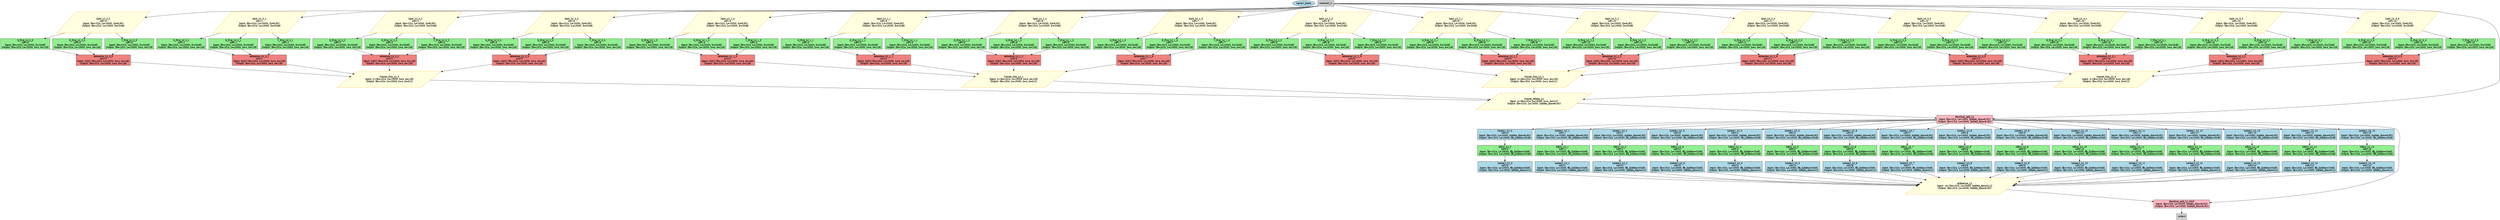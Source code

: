 digraph Helix_Layer2_DAG {
	node [shape=rectangle style=filled]
	rankdir=TB size="50,50"
	input_l2 [label=Layer2_Input fillcolor=lightblue shape=ellipse]
	split_l2_0_0 [label="Split_L2_0_0\nGPU:0\nInput: [B=1024, L=10000, D=8192]\nOutput: [B=1024, L=10000, D=2048]" color=orange fillcolor=lightyellow shape=parallelogram]
	q_proj_l2_0_0 [label="Q_Proj_L2_0_0\nGPU:0\nInput: [B=1024, L=10000, D=2048]\nOutput: [B=1024, L=10000, h=4, d=128]" fillcolor=lightgreen]
	k_proj_l2_0_0 [label="K_Proj_L2_0_0\nGPU:0\nInput: [B=1024, L=10000, D=2048]\nOutput: [B=1024, L=10000, h=4, d=128]" fillcolor=lightgreen]
	v_proj_l2_0_0 [label="V_Proj_L2_0_0\nGPU:0\nInput: [B=1024, L=10000, D=2048]\nOutput: [B=1024, L=10000, h=4, d=128]" fillcolor=lightgreen]
	attn_l2_0_0 [label="Attention_L2_0_0\nGPU:0\nInput: Q/K/V [B=1024, L=10000, h=4, d=128]\nOutput: [B=1024, L=10000, h=4, d=128]" fillcolor=lightcoral]
	split_l2_0_1 [label="Split_L2_0_1\nGPU:1\nInput: [B=1024, L=10000, D=8192]\nOutput: [B=1024, L=10000, D=2048]" color=orange fillcolor=lightyellow shape=parallelogram]
	q_proj_l2_0_1 [label="Q_Proj_L2_0_1\nGPU:1\nInput: [B=1024, L=10000, D=2048]\nOutput: [B=1024, L=10000, h=4, d=128]" fillcolor=lightgreen]
	k_proj_l2_0_1 [label="K_Proj_L2_0_1\nGPU:1\nInput: [B=1024, L=10000, D=2048]\nOutput: [B=1024, L=10000, h=4, d=128]" fillcolor=lightgreen]
	v_proj_l2_0_1 [label="V_Proj_L2_0_1\nGPU:1\nInput: [B=1024, L=10000, D=2048]\nOutput: [B=1024, L=10000, h=4, d=128]" fillcolor=lightgreen]
	attn_l2_0_1 [label="Attention_L2_0_1\nGPU:1\nInput: Q/K/V [B=1024, L=10000, h=4, d=128]\nOutput: [B=1024, L=10000, h=4, d=128]" fillcolor=lightcoral]
	split_l2_0_2 [label="Split_L2_0_2\nGPU:2\nInput: [B=1024, L=10000, D=8192]\nOutput: [B=1024, L=10000, D=2048]" color=orange fillcolor=lightyellow shape=parallelogram]
	q_proj_l2_0_2 [label="Q_Proj_L2_0_2\nGPU:2\nInput: [B=1024, L=10000, D=2048]\nOutput: [B=1024, L=10000, h=4, d=128]" fillcolor=lightgreen]
	k_proj_l2_0_2 [label="K_Proj_L2_0_2\nGPU:2\nInput: [B=1024, L=10000, D=2048]\nOutput: [B=1024, L=10000, h=4, d=128]" fillcolor=lightgreen]
	v_proj_l2_0_2 [label="V_Proj_L2_0_2\nGPU:2\nInput: [B=1024, L=10000, D=2048]\nOutput: [B=1024, L=10000, h=4, d=128]" fillcolor=lightgreen]
	attn_l2_0_2 [label="Attention_L2_0_2\nGPU:2\nInput: Q/K/V [B=1024, L=10000, h=4, d=128]\nOutput: [B=1024, L=10000, h=4, d=128]" fillcolor=lightcoral]
	split_l2_0_3 [label="Split_L2_0_3\nGPU:3\nInput: [B=1024, L=10000, D=8192]\nOutput: [B=1024, L=10000, D=2048]" color=orange fillcolor=lightyellow shape=parallelogram]
	q_proj_l2_0_3 [label="Q_Proj_L2_0_3\nGPU:3\nInput: [B=1024, L=10000, D=2048]\nOutput: [B=1024, L=10000, h=4, d=128]" fillcolor=lightgreen]
	k_proj_l2_0_3 [label="K_Proj_L2_0_3\nGPU:3\nInput: [B=1024, L=10000, D=2048]\nOutput: [B=1024, L=10000, h=4, d=128]" fillcolor=lightgreen]
	v_proj_l2_0_3 [label="V_Proj_L2_0_3\nGPU:3\nInput: [B=1024, L=10000, D=2048]\nOutput: [B=1024, L=10000, h=4, d=128]" fillcolor=lightgreen]
	attn_l2_0_3 [label="Attention_L2_0_3\nGPU:3\nInput: Q/K/V [B=1024, L=10000, h=4, d=128]\nOutput: [B=1024, L=10000, h=4, d=128]" fillcolor=lightcoral]
	split_l2_1_0 [label="Split_L2_1_0\nGPU:4\nInput: [B=1024, L=10000, D=8192]\nOutput: [B=1024, L=10000, D=2048]" color=orange fillcolor=lightyellow shape=parallelogram]
	q_proj_l2_1_0 [label="Q_Proj_L2_1_0\nGPU:4\nInput: [B=1024, L=10000, D=2048]\nOutput: [B=1024, L=10000, h=4, d=128]" fillcolor=lightgreen]
	k_proj_l2_1_0 [label="K_Proj_L2_1_0\nGPU:4\nInput: [B=1024, L=10000, D=2048]\nOutput: [B=1024, L=10000, h=4, d=128]" fillcolor=lightgreen]
	v_proj_l2_1_0 [label="V_Proj_L2_1_0\nGPU:4\nInput: [B=1024, L=10000, D=2048]\nOutput: [B=1024, L=10000, h=4, d=128]" fillcolor=lightgreen]
	attn_l2_1_0 [label="Attention_L2_1_0\nGPU:4\nInput: Q/K/V [B=1024, L=10000, h=4, d=128]\nOutput: [B=1024, L=10000, h=4, d=128]" fillcolor=lightcoral]
	split_l2_1_1 [label="Split_L2_1_1\nGPU:5\nInput: [B=1024, L=10000, D=8192]\nOutput: [B=1024, L=10000, D=2048]" color=orange fillcolor=lightyellow shape=parallelogram]
	q_proj_l2_1_1 [label="Q_Proj_L2_1_1\nGPU:5\nInput: [B=1024, L=10000, D=2048]\nOutput: [B=1024, L=10000, h=4, d=128]" fillcolor=lightgreen]
	k_proj_l2_1_1 [label="K_Proj_L2_1_1\nGPU:5\nInput: [B=1024, L=10000, D=2048]\nOutput: [B=1024, L=10000, h=4, d=128]" fillcolor=lightgreen]
	v_proj_l2_1_1 [label="V_Proj_L2_1_1\nGPU:5\nInput: [B=1024, L=10000, D=2048]\nOutput: [B=1024, L=10000, h=4, d=128]" fillcolor=lightgreen]
	attn_l2_1_1 [label="Attention_L2_1_1\nGPU:5\nInput: Q/K/V [B=1024, L=10000, h=4, d=128]\nOutput: [B=1024, L=10000, h=4, d=128]" fillcolor=lightcoral]
	split_l2_1_2 [label="Split_L2_1_2\nGPU:6\nInput: [B=1024, L=10000, D=8192]\nOutput: [B=1024, L=10000, D=2048]" color=orange fillcolor=lightyellow shape=parallelogram]
	q_proj_l2_1_2 [label="Q_Proj_L2_1_2\nGPU:6\nInput: [B=1024, L=10000, D=2048]\nOutput: [B=1024, L=10000, h=4, d=128]" fillcolor=lightgreen]
	k_proj_l2_1_2 [label="K_Proj_L2_1_2\nGPU:6\nInput: [B=1024, L=10000, D=2048]\nOutput: [B=1024, L=10000, h=4, d=128]" fillcolor=lightgreen]
	v_proj_l2_1_2 [label="V_Proj_L2_1_2\nGPU:6\nInput: [B=1024, L=10000, D=2048]\nOutput: [B=1024, L=10000, h=4, d=128]" fillcolor=lightgreen]
	attn_l2_1_2 [label="Attention_L2_1_2\nGPU:6\nInput: Q/K/V [B=1024, L=10000, h=4, d=128]\nOutput: [B=1024, L=10000, h=4, d=128]" fillcolor=lightcoral]
	split_l2_1_3 [label="Split_L2_1_3\nGPU:7\nInput: [B=1024, L=10000, D=8192]\nOutput: [B=1024, L=10000, D=2048]" color=orange fillcolor=lightyellow shape=parallelogram]
	q_proj_l2_1_3 [label="Q_Proj_L2_1_3\nGPU:7\nInput: [B=1024, L=10000, D=2048]\nOutput: [B=1024, L=10000, h=4, d=128]" fillcolor=lightgreen]
	k_proj_l2_1_3 [label="K_Proj_L2_1_3\nGPU:7\nInput: [B=1024, L=10000, D=2048]\nOutput: [B=1024, L=10000, h=4, d=128]" fillcolor=lightgreen]
	v_proj_l2_1_3 [label="V_Proj_L2_1_3\nGPU:7\nInput: [B=1024, L=10000, D=2048]\nOutput: [B=1024, L=10000, h=4, d=128]" fillcolor=lightgreen]
	attn_l2_1_3 [label="Attention_L2_1_3\nGPU:7\nInput: Q/K/V [B=1024, L=10000, h=4, d=128]\nOutput: [B=1024, L=10000, h=4, d=128]" fillcolor=lightcoral]
	split_l2_2_0 [label="Split_L2_2_0\nGPU:8\nInput: [B=1024, L=10000, D=8192]\nOutput: [B=1024, L=10000, D=2048]" color=orange fillcolor=lightyellow shape=parallelogram]
	q_proj_l2_2_0 [label="Q_Proj_L2_2_0\nGPU:8\nInput: [B=1024, L=10000, D=2048]\nOutput: [B=1024, L=10000, h=4, d=128]" fillcolor=lightgreen]
	k_proj_l2_2_0 [label="K_Proj_L2_2_0\nGPU:8\nInput: [B=1024, L=10000, D=2048]\nOutput: [B=1024, L=10000, h=4, d=128]" fillcolor=lightgreen]
	v_proj_l2_2_0 [label="V_Proj_L2_2_0\nGPU:8\nInput: [B=1024, L=10000, D=2048]\nOutput: [B=1024, L=10000, h=4, d=128]" fillcolor=lightgreen]
	attn_l2_2_0 [label="Attention_L2_2_0\nGPU:8\nInput: Q/K/V [B=1024, L=10000, h=4, d=128]\nOutput: [B=1024, L=10000, h=4, d=128]" fillcolor=lightcoral]
	split_l2_2_1 [label="Split_L2_2_1\nGPU:9\nInput: [B=1024, L=10000, D=8192]\nOutput: [B=1024, L=10000, D=2048]" color=orange fillcolor=lightyellow shape=parallelogram]
	q_proj_l2_2_1 [label="Q_Proj_L2_2_1\nGPU:9\nInput: [B=1024, L=10000, D=2048]\nOutput: [B=1024, L=10000, h=4, d=128]" fillcolor=lightgreen]
	k_proj_l2_2_1 [label="K_Proj_L2_2_1\nGPU:9\nInput: [B=1024, L=10000, D=2048]\nOutput: [B=1024, L=10000, h=4, d=128]" fillcolor=lightgreen]
	v_proj_l2_2_1 [label="V_Proj_L2_2_1\nGPU:9\nInput: [B=1024, L=10000, D=2048]\nOutput: [B=1024, L=10000, h=4, d=128]" fillcolor=lightgreen]
	attn_l2_2_1 [label="Attention_L2_2_1\nGPU:9\nInput: Q/K/V [B=1024, L=10000, h=4, d=128]\nOutput: [B=1024, L=10000, h=4, d=128]" fillcolor=lightcoral]
	split_l2_2_2 [label="Split_L2_2_2\nGPU:10\nInput: [B=1024, L=10000, D=8192]\nOutput: [B=1024, L=10000, D=2048]" color=orange fillcolor=lightyellow shape=parallelogram]
	q_proj_l2_2_2 [label="Q_Proj_L2_2_2\nGPU:10\nInput: [B=1024, L=10000, D=2048]\nOutput: [B=1024, L=10000, h=4, d=128]" fillcolor=lightgreen]
	k_proj_l2_2_2 [label="K_Proj_L2_2_2\nGPU:10\nInput: [B=1024, L=10000, D=2048]\nOutput: [B=1024, L=10000, h=4, d=128]" fillcolor=lightgreen]
	v_proj_l2_2_2 [label="V_Proj_L2_2_2\nGPU:10\nInput: [B=1024, L=10000, D=2048]\nOutput: [B=1024, L=10000, h=4, d=128]" fillcolor=lightgreen]
	attn_l2_2_2 [label="Attention_L2_2_2\nGPU:10\nInput: Q/K/V [B=1024, L=10000, h=4, d=128]\nOutput: [B=1024, L=10000, h=4, d=128]" fillcolor=lightcoral]
	split_l2_2_3 [label="Split_L2_2_3\nGPU:11\nInput: [B=1024, L=10000, D=8192]\nOutput: [B=1024, L=10000, D=2048]" color=orange fillcolor=lightyellow shape=parallelogram]
	q_proj_l2_2_3 [label="Q_Proj_L2_2_3\nGPU:11\nInput: [B=1024, L=10000, D=2048]\nOutput: [B=1024, L=10000, h=4, d=128]" fillcolor=lightgreen]
	k_proj_l2_2_3 [label="K_Proj_L2_2_3\nGPU:11\nInput: [B=1024, L=10000, D=2048]\nOutput: [B=1024, L=10000, h=4, d=128]" fillcolor=lightgreen]
	v_proj_l2_2_3 [label="V_Proj_L2_2_3\nGPU:11\nInput: [B=1024, L=10000, D=2048]\nOutput: [B=1024, L=10000, h=4, d=128]" fillcolor=lightgreen]
	attn_l2_2_3 [label="Attention_L2_2_3\nGPU:11\nInput: Q/K/V [B=1024, L=10000, h=4, d=128]\nOutput: [B=1024, L=10000, h=4, d=128]" fillcolor=lightcoral]
	split_l2_3_0 [label="Split_L2_3_0\nGPU:12\nInput: [B=1024, L=10000, D=8192]\nOutput: [B=1024, L=10000, D=2048]" color=orange fillcolor=lightyellow shape=parallelogram]
	q_proj_l2_3_0 [label="Q_Proj_L2_3_0\nGPU:12\nInput: [B=1024, L=10000, D=2048]\nOutput: [B=1024, L=10000, h=4, d=128]" fillcolor=lightgreen]
	k_proj_l2_3_0 [label="K_Proj_L2_3_0\nGPU:12\nInput: [B=1024, L=10000, D=2048]\nOutput: [B=1024, L=10000, h=4, d=128]" fillcolor=lightgreen]
	v_proj_l2_3_0 [label="V_Proj_L2_3_0\nGPU:12\nInput: [B=1024, L=10000, D=2048]\nOutput: [B=1024, L=10000, h=4, d=128]" fillcolor=lightgreen]
	attn_l2_3_0 [label="Attention_L2_3_0\nGPU:12\nInput: Q/K/V [B=1024, L=10000, h=4, d=128]\nOutput: [B=1024, L=10000, h=4, d=128]" fillcolor=lightcoral]
	split_l2_3_1 [label="Split_L2_3_1\nGPU:13\nInput: [B=1024, L=10000, D=8192]\nOutput: [B=1024, L=10000, D=2048]" color=orange fillcolor=lightyellow shape=parallelogram]
	q_proj_l2_3_1 [label="Q_Proj_L2_3_1\nGPU:13\nInput: [B=1024, L=10000, D=2048]\nOutput: [B=1024, L=10000, h=4, d=128]" fillcolor=lightgreen]
	k_proj_l2_3_1 [label="K_Proj_L2_3_1\nGPU:13\nInput: [B=1024, L=10000, D=2048]\nOutput: [B=1024, L=10000, h=4, d=128]" fillcolor=lightgreen]
	v_proj_l2_3_1 [label="V_Proj_L2_3_1\nGPU:13\nInput: [B=1024, L=10000, D=2048]\nOutput: [B=1024, L=10000, h=4, d=128]" fillcolor=lightgreen]
	attn_l2_3_1 [label="Attention_L2_3_1\nGPU:13\nInput: Q/K/V [B=1024, L=10000, h=4, d=128]\nOutput: [B=1024, L=10000, h=4, d=128]" fillcolor=lightcoral]
	split_l2_3_2 [label="Split_L2_3_2\nGPU:14\nInput: [B=1024, L=10000, D=8192]\nOutput: [B=1024, L=10000, D=2048]" color=orange fillcolor=lightyellow shape=parallelogram]
	q_proj_l2_3_2 [label="Q_Proj_L2_3_2\nGPU:14\nInput: [B=1024, L=10000, D=2048]\nOutput: [B=1024, L=10000, h=4, d=128]" fillcolor=lightgreen]
	k_proj_l2_3_2 [label="K_Proj_L2_3_2\nGPU:14\nInput: [B=1024, L=10000, D=2048]\nOutput: [B=1024, L=10000, h=4, d=128]" fillcolor=lightgreen]
	v_proj_l2_3_2 [label="V_Proj_L2_3_2\nGPU:14\nInput: [B=1024, L=10000, D=2048]\nOutput: [B=1024, L=10000, h=4, d=128]" fillcolor=lightgreen]
	attn_l2_3_2 [label="Attention_L2_3_2\nGPU:14\nInput: Q/K/V [B=1024, L=10000, h=4, d=128]\nOutput: [B=1024, L=10000, h=4, d=128]" fillcolor=lightcoral]
	split_l2_3_3 [label="Split_L2_3_3\nGPU:15\nInput: [B=1024, L=10000, D=8192]\nOutput: [B=1024, L=10000, D=2048]" color=orange fillcolor=lightyellow shape=parallelogram]
	q_proj_l2_3_3 [label="Q_Proj_L2_3_3\nGPU:15\nInput: [B=1024, L=10000, D=2048]\nOutput: [B=1024, L=10000, h=4, d=128]" fillcolor=lightgreen]
	k_proj_l2_3_3 [label="K_Proj_L2_3_3\nGPU:15\nInput: [B=1024, L=10000, D=2048]\nOutput: [B=1024, L=10000, h=4, d=128]" fillcolor=lightgreen]
	v_proj_l2_3_3 [label="V_Proj_L2_3_3\nGPU:15\nInput: [B=1024, L=10000, D=2048]\nOutput: [B=1024, L=10000, h=4, d=128]" fillcolor=lightgreen]
	attn_l2_3_3 [label="Attention_L2_3_3\nGPU:15\nInput: Q/K/V [B=1024, L=10000, h=4, d=128]\nOutput: [B=1024, L=10000, h=4, d=128]" fillcolor=lightcoral]
	concat_dim_l2_0 [label="Concat_Dim_L2_0\nInput: 4×[B=1024, L=10000, h=4, d=128]\nOutput: [B=1024, L=10000, h=4, d=512]" color=orange fillcolor=lightyellow shape=parallelogram]
	concat_dim_l2_1 [label="Concat_Dim_L2_1\nInput: 4×[B=1024, L=10000, h=4, d=128]\nOutput: [B=1024, L=10000, h=4, d=512]" color=orange fillcolor=lightyellow shape=parallelogram]
	concat_dim_l2_2 [label="Concat_Dim_L2_2\nInput: 4×[B=1024, L=10000, h=4, d=128]\nOutput: [B=1024, L=10000, h=4, d=512]" color=orange fillcolor=lightyellow shape=parallelogram]
	concat_dim_l2_3 [label="Concat_Dim_L2_3\nInput: 4×[B=1024, L=10000, h=4, d=128]\nOutput: [B=1024, L=10000, h=4, d=512]" color=orange fillcolor=lightyellow shape=parallelogram]
	concat_heads_l2 [label="Concat_Heads_L2\nInput: 4×[B=1024, L=10000, h=4, d=512]\nOutput: [B=1024, L=10000, hidden_dim=8192]" color=orange fillcolor=lightyellow shape=parallelogram]
	residual_l2 [label="Residual_Add_L2\nInput: [B=1024, L=10000, hidden_dim=8192]\nOutput: [B=1024, L=10000, hidden_dim=8192]" fillcolor=lightpink]
	linear1_l2_0 [label="Linear1_L2_0\nGPU:0\nInput: [B=1024, L=10000, hidden_dim=8192]\nOutput: [B=1024, L=10000, ffn_hidden=2048]" fillcolor=lightblue]
	gelu_l2_0 [label="GELU_L2_0\nGPU:0\nInput: [B=1024, L=10000, ffn_hidden=2048]\nOutput: [B=1024, L=10000, ffn_hidden=2048]" fillcolor=lightgreen]
	linear2_l2_0 [label="Linear2_L2_0\nGPU:0\nInput: [B=1024, L=10000, ffn_hidden=2048]\nOutput: [B=1024, L=10000, hidden_dim=512]" fillcolor=lightblue]
	linear1_l2_1 [label="Linear1_L2_1\nGPU:1\nInput: [B=1024, L=10000, hidden_dim=8192]\nOutput: [B=1024, L=10000, ffn_hidden=2048]" fillcolor=lightblue]
	gelu_l2_1 [label="GELU_L2_1\nGPU:1\nInput: [B=1024, L=10000, ffn_hidden=2048]\nOutput: [B=1024, L=10000, ffn_hidden=2048]" fillcolor=lightgreen]
	linear2_l2_1 [label="Linear2_L2_1\nGPU:1\nInput: [B=1024, L=10000, ffn_hidden=2048]\nOutput: [B=1024, L=10000, hidden_dim=512]" fillcolor=lightblue]
	linear1_l2_2 [label="Linear1_L2_2\nGPU:2\nInput: [B=1024, L=10000, hidden_dim=8192]\nOutput: [B=1024, L=10000, ffn_hidden=2048]" fillcolor=lightblue]
	gelu_l2_2 [label="GELU_L2_2\nGPU:2\nInput: [B=1024, L=10000, ffn_hidden=2048]\nOutput: [B=1024, L=10000, ffn_hidden=2048]" fillcolor=lightgreen]
	linear2_l2_2 [label="Linear2_L2_2\nGPU:2\nInput: [B=1024, L=10000, ffn_hidden=2048]\nOutput: [B=1024, L=10000, hidden_dim=512]" fillcolor=lightblue]
	linear1_l2_3 [label="Linear1_L2_3\nGPU:3\nInput: [B=1024, L=10000, hidden_dim=8192]\nOutput: [B=1024, L=10000, ffn_hidden=2048]" fillcolor=lightblue]
	gelu_l2_3 [label="GELU_L2_3\nGPU:3\nInput: [B=1024, L=10000, ffn_hidden=2048]\nOutput: [B=1024, L=10000, ffn_hidden=2048]" fillcolor=lightgreen]
	linear2_l2_3 [label="Linear2_L2_3\nGPU:3\nInput: [B=1024, L=10000, ffn_hidden=2048]\nOutput: [B=1024, L=10000, hidden_dim=512]" fillcolor=lightblue]
	linear1_l2_4 [label="Linear1_L2_4\nGPU:4\nInput: [B=1024, L=10000, hidden_dim=8192]\nOutput: [B=1024, L=10000, ffn_hidden=2048]" fillcolor=lightblue]
	gelu_l2_4 [label="GELU_L2_4\nGPU:4\nInput: [B=1024, L=10000, ffn_hidden=2048]\nOutput: [B=1024, L=10000, ffn_hidden=2048]" fillcolor=lightgreen]
	linear2_l2_4 [label="Linear2_L2_4\nGPU:4\nInput: [B=1024, L=10000, ffn_hidden=2048]\nOutput: [B=1024, L=10000, hidden_dim=512]" fillcolor=lightblue]
	linear1_l2_5 [label="Linear1_L2_5\nGPU:5\nInput: [B=1024, L=10000, hidden_dim=8192]\nOutput: [B=1024, L=10000, ffn_hidden=2048]" fillcolor=lightblue]
	gelu_l2_5 [label="GELU_L2_5\nGPU:5\nInput: [B=1024, L=10000, ffn_hidden=2048]\nOutput: [B=1024, L=10000, ffn_hidden=2048]" fillcolor=lightgreen]
	linear2_l2_5 [label="Linear2_L2_5\nGPU:5\nInput: [B=1024, L=10000, ffn_hidden=2048]\nOutput: [B=1024, L=10000, hidden_dim=512]" fillcolor=lightblue]
	linear1_l2_6 [label="Linear1_L2_6\nGPU:6\nInput: [B=1024, L=10000, hidden_dim=8192]\nOutput: [B=1024, L=10000, ffn_hidden=2048]" fillcolor=lightblue]
	gelu_l2_6 [label="GELU_L2_6\nGPU:6\nInput: [B=1024, L=10000, ffn_hidden=2048]\nOutput: [B=1024, L=10000, ffn_hidden=2048]" fillcolor=lightgreen]
	linear2_l2_6 [label="Linear2_L2_6\nGPU:6\nInput: [B=1024, L=10000, ffn_hidden=2048]\nOutput: [B=1024, L=10000, hidden_dim=512]" fillcolor=lightblue]
	linear1_l2_7 [label="Linear1_L2_7\nGPU:7\nInput: [B=1024, L=10000, hidden_dim=8192]\nOutput: [B=1024, L=10000, ffn_hidden=2048]" fillcolor=lightblue]
	gelu_l2_7 [label="GELU_L2_7\nGPU:7\nInput: [B=1024, L=10000, ffn_hidden=2048]\nOutput: [B=1024, L=10000, ffn_hidden=2048]" fillcolor=lightgreen]
	linear2_l2_7 [label="Linear2_L2_7\nGPU:7\nInput: [B=1024, L=10000, ffn_hidden=2048]\nOutput: [B=1024, L=10000, hidden_dim=512]" fillcolor=lightblue]
	linear1_l2_8 [label="Linear1_L2_8\nGPU:8\nInput: [B=1024, L=10000, hidden_dim=8192]\nOutput: [B=1024, L=10000, ffn_hidden=2048]" fillcolor=lightblue]
	gelu_l2_8 [label="GELU_L2_8\nGPU:8\nInput: [B=1024, L=10000, ffn_hidden=2048]\nOutput: [B=1024, L=10000, ffn_hidden=2048]" fillcolor=lightgreen]
	linear2_l2_8 [label="Linear2_L2_8\nGPU:8\nInput: [B=1024, L=10000, ffn_hidden=2048]\nOutput: [B=1024, L=10000, hidden_dim=512]" fillcolor=lightblue]
	linear1_l2_9 [label="Linear1_L2_9\nGPU:9\nInput: [B=1024, L=10000, hidden_dim=8192]\nOutput: [B=1024, L=10000, ffn_hidden=2048]" fillcolor=lightblue]
	gelu_l2_9 [label="GELU_L2_9\nGPU:9\nInput: [B=1024, L=10000, ffn_hidden=2048]\nOutput: [B=1024, L=10000, ffn_hidden=2048]" fillcolor=lightgreen]
	linear2_l2_9 [label="Linear2_L2_9\nGPU:9\nInput: [B=1024, L=10000, ffn_hidden=2048]\nOutput: [B=1024, L=10000, hidden_dim=512]" fillcolor=lightblue]
	linear1_l2_10 [label="Linear1_L2_10\nGPU:10\nInput: [B=1024, L=10000, hidden_dim=8192]\nOutput: [B=1024, L=10000, ffn_hidden=2048]" fillcolor=lightblue]
	gelu_l2_10 [label="GELU_L2_10\nGPU:10\nInput: [B=1024, L=10000, ffn_hidden=2048]\nOutput: [B=1024, L=10000, ffn_hidden=2048]" fillcolor=lightgreen]
	linear2_l2_10 [label="Linear2_L2_10\nGPU:10\nInput: [B=1024, L=10000, ffn_hidden=2048]\nOutput: [B=1024, L=10000, hidden_dim=512]" fillcolor=lightblue]
	linear1_l2_11 [label="Linear1_L2_11\nGPU:11\nInput: [B=1024, L=10000, hidden_dim=8192]\nOutput: [B=1024, L=10000, ffn_hidden=2048]" fillcolor=lightblue]
	gelu_l2_11 [label="GELU_L2_11\nGPU:11\nInput: [B=1024, L=10000, ffn_hidden=2048]\nOutput: [B=1024, L=10000, ffn_hidden=2048]" fillcolor=lightgreen]
	linear2_l2_11 [label="Linear2_L2_11\nGPU:11\nInput: [B=1024, L=10000, ffn_hidden=2048]\nOutput: [B=1024, L=10000, hidden_dim=512]" fillcolor=lightblue]
	linear1_l2_12 [label="Linear1_L2_12\nGPU:12\nInput: [B=1024, L=10000, hidden_dim=8192]\nOutput: [B=1024, L=10000, ffn_hidden=2048]" fillcolor=lightblue]
	gelu_l2_12 [label="GELU_L2_12\nGPU:12\nInput: [B=1024, L=10000, ffn_hidden=2048]\nOutput: [B=1024, L=10000, ffn_hidden=2048]" fillcolor=lightgreen]
	linear2_l2_12 [label="Linear2_L2_12\nGPU:12\nInput: [B=1024, L=10000, ffn_hidden=2048]\nOutput: [B=1024, L=10000, hidden_dim=512]" fillcolor=lightblue]
	linear1_l2_13 [label="Linear1_L2_13\nGPU:13\nInput: [B=1024, L=10000, hidden_dim=8192]\nOutput: [B=1024, L=10000, ffn_hidden=2048]" fillcolor=lightblue]
	gelu_l2_13 [label="GELU_L2_13\nGPU:13\nInput: [B=1024, L=10000, ffn_hidden=2048]\nOutput: [B=1024, L=10000, ffn_hidden=2048]" fillcolor=lightgreen]
	linear2_l2_13 [label="Linear2_L2_13\nGPU:13\nInput: [B=1024, L=10000, ffn_hidden=2048]\nOutput: [B=1024, L=10000, hidden_dim=512]" fillcolor=lightblue]
	linear1_l2_14 [label="Linear1_L2_14\nGPU:14\nInput: [B=1024, L=10000, hidden_dim=8192]\nOutput: [B=1024, L=10000, ffn_hidden=2048]" fillcolor=lightblue]
	gelu_l2_14 [label="GELU_L2_14\nGPU:14\nInput: [B=1024, L=10000, ffn_hidden=2048]\nOutput: [B=1024, L=10000, ffn_hidden=2048]" fillcolor=lightgreen]
	linear2_l2_14 [label="Linear2_L2_14\nGPU:14\nInput: [B=1024, L=10000, ffn_hidden=2048]\nOutput: [B=1024, L=10000, hidden_dim=512]" fillcolor=lightblue]
	linear1_l2_15 [label="Linear1_L2_15\nGPU:15\nInput: [B=1024, L=10000, hidden_dim=8192]\nOutput: [B=1024, L=10000, ffn_hidden=2048]" fillcolor=lightblue]
	gelu_l2_15 [label="GELU_L2_15\nGPU:15\nInput: [B=1024, L=10000, ffn_hidden=2048]\nOutput: [B=1024, L=10000, ffn_hidden=2048]" fillcolor=lightgreen]
	linear2_l2_15 [label="Linear2_L2_15\nGPU:15\nInput: [B=1024, L=10000, ffn_hidden=2048]\nOutput: [B=1024, L=10000, hidden_dim=512]" fillcolor=lightblue]
	allreduce_l2 [label="AllReduce_L2\nInput: 16×[B=1024, L=10000, hidden_dim=512]\nOutput: [B=1024, L=10000, hidden_dim=8192]" color=orange fillcolor=lightyellow shape=parallelogram]
	residual2_l2 [label="Residual_Add_L2_MLP\nInput: [B=1024, L=10000, hidden_dim=8192]\nOutput: [B=1024, L=10000, hidden_dim=8192]" fillcolor=lightpink]
	residual2_l1 -> split_l2_0_0
	split_l2_0_0 -> q_proj_l2_0_0
	split_l2_0_0 -> k_proj_l2_0_0
	split_l2_0_0 -> v_proj_l2_0_0
	q_proj_l2_0_0 -> attn_l2_0_0
	k_proj_l2_0_0 -> attn_l2_0_0
	v_proj_l2_0_0 -> attn_l2_0_0
	attn_l2_0_0 -> concat_dim_l2_0
	residual2_l1 -> split_l2_0_1
	split_l2_0_1 -> q_proj_l2_0_1
	split_l2_0_1 -> k_proj_l2_0_1
	split_l2_0_1 -> v_proj_l2_0_1
	q_proj_l2_0_1 -> attn_l2_0_1
	k_proj_l2_0_1 -> attn_l2_0_1
	v_proj_l2_0_1 -> attn_l2_0_1
	attn_l2_0_1 -> concat_dim_l2_0
	residual2_l1 -> split_l2_0_2
	split_l2_0_2 -> q_proj_l2_0_2
	split_l2_0_2 -> k_proj_l2_0_2
	split_l2_0_2 -> v_proj_l2_0_2
	q_proj_l2_0_2 -> attn_l2_0_2
	k_proj_l2_0_2 -> attn_l2_0_2
	v_proj_l2_0_2 -> attn_l2_0_2
	attn_l2_0_2 -> concat_dim_l2_0
	residual2_l1 -> split_l2_0_3
	split_l2_0_3 -> q_proj_l2_0_3
	split_l2_0_3 -> k_proj_l2_0_3
	split_l2_0_3 -> v_proj_l2_0_3
	q_proj_l2_0_3 -> attn_l2_0_3
	k_proj_l2_0_3 -> attn_l2_0_3
	v_proj_l2_0_3 -> attn_l2_0_3
	attn_l2_0_3 -> concat_dim_l2_0
	residual2_l1 -> split_l2_1_0
	split_l2_1_0 -> q_proj_l2_1_0
	split_l2_1_0 -> k_proj_l2_1_0
	split_l2_1_0 -> v_proj_l2_1_0
	q_proj_l2_1_0 -> attn_l2_1_0
	k_proj_l2_1_0 -> attn_l2_1_0
	v_proj_l2_1_0 -> attn_l2_1_0
	attn_l2_1_0 -> concat_dim_l2_1
	residual2_l1 -> split_l2_1_1
	split_l2_1_1 -> q_proj_l2_1_1
	split_l2_1_1 -> k_proj_l2_1_1
	split_l2_1_1 -> v_proj_l2_1_1
	q_proj_l2_1_1 -> attn_l2_1_1
	k_proj_l2_1_1 -> attn_l2_1_1
	v_proj_l2_1_1 -> attn_l2_1_1
	attn_l2_1_1 -> concat_dim_l2_1
	residual2_l1 -> split_l2_1_2
	split_l2_1_2 -> q_proj_l2_1_2
	split_l2_1_2 -> k_proj_l2_1_2
	split_l2_1_2 -> v_proj_l2_1_2
	q_proj_l2_1_2 -> attn_l2_1_2
	k_proj_l2_1_2 -> attn_l2_1_2
	v_proj_l2_1_2 -> attn_l2_1_2
	attn_l2_1_2 -> concat_dim_l2_1
	residual2_l1 -> split_l2_1_3
	split_l2_1_3 -> q_proj_l2_1_3
	split_l2_1_3 -> k_proj_l2_1_3
	split_l2_1_3 -> v_proj_l2_1_3
	q_proj_l2_1_3 -> attn_l2_1_3
	k_proj_l2_1_3 -> attn_l2_1_3
	v_proj_l2_1_3 -> attn_l2_1_3
	attn_l2_1_3 -> concat_dim_l2_1
	residual2_l1 -> split_l2_2_0
	split_l2_2_0 -> q_proj_l2_2_0
	split_l2_2_0 -> k_proj_l2_2_0
	split_l2_2_0 -> v_proj_l2_2_0
	q_proj_l2_2_0 -> attn_l2_2_0
	k_proj_l2_2_0 -> attn_l2_2_0
	v_proj_l2_2_0 -> attn_l2_2_0
	attn_l2_2_0 -> concat_dim_l2_2
	residual2_l1 -> split_l2_2_1
	split_l2_2_1 -> q_proj_l2_2_1
	split_l2_2_1 -> k_proj_l2_2_1
	split_l2_2_1 -> v_proj_l2_2_1
	q_proj_l2_2_1 -> attn_l2_2_1
	k_proj_l2_2_1 -> attn_l2_2_1
	v_proj_l2_2_1 -> attn_l2_2_1
	attn_l2_2_1 -> concat_dim_l2_2
	residual2_l1 -> split_l2_2_2
	split_l2_2_2 -> q_proj_l2_2_2
	split_l2_2_2 -> k_proj_l2_2_2
	split_l2_2_2 -> v_proj_l2_2_2
	q_proj_l2_2_2 -> attn_l2_2_2
	k_proj_l2_2_2 -> attn_l2_2_2
	v_proj_l2_2_2 -> attn_l2_2_2
	attn_l2_2_2 -> concat_dim_l2_2
	residual2_l1 -> split_l2_2_3
	split_l2_2_3 -> q_proj_l2_2_3
	split_l2_2_3 -> k_proj_l2_2_3
	split_l2_2_3 -> v_proj_l2_2_3
	q_proj_l2_2_3 -> attn_l2_2_3
	k_proj_l2_2_3 -> attn_l2_2_3
	v_proj_l2_2_3 -> attn_l2_2_3
	attn_l2_2_3 -> concat_dim_l2_2
	residual2_l1 -> split_l2_3_0
	split_l2_3_0 -> q_proj_l2_3_0
	split_l2_3_0 -> k_proj_l2_3_0
	split_l2_3_0 -> v_proj_l2_3_0
	q_proj_l2_3_0 -> attn_l2_3_0
	k_proj_l2_3_0 -> attn_l2_3_0
	v_proj_l2_3_0 -> attn_l2_3_0
	attn_l2_3_0 -> concat_dim_l2_3
	residual2_l1 -> split_l2_3_1
	split_l2_3_1 -> q_proj_l2_3_1
	split_l2_3_1 -> k_proj_l2_3_1
	split_l2_3_1 -> v_proj_l2_3_1
	q_proj_l2_3_1 -> attn_l2_3_1
	k_proj_l2_3_1 -> attn_l2_3_1
	v_proj_l2_3_1 -> attn_l2_3_1
	attn_l2_3_1 -> concat_dim_l2_3
	residual2_l1 -> split_l2_3_2
	split_l2_3_2 -> q_proj_l2_3_2
	split_l2_3_2 -> k_proj_l2_3_2
	split_l2_3_2 -> v_proj_l2_3_2
	q_proj_l2_3_2 -> attn_l2_3_2
	k_proj_l2_3_2 -> attn_l2_3_2
	v_proj_l2_3_2 -> attn_l2_3_2
	attn_l2_3_2 -> concat_dim_l2_3
	residual2_l1 -> split_l2_3_3
	split_l2_3_3 -> q_proj_l2_3_3
	split_l2_3_3 -> k_proj_l2_3_3
	split_l2_3_3 -> v_proj_l2_3_3
	q_proj_l2_3_3 -> attn_l2_3_3
	k_proj_l2_3_3 -> attn_l2_3_3
	v_proj_l2_3_3 -> attn_l2_3_3
	attn_l2_3_3 -> concat_dim_l2_3
	concat_dim_l2_0 -> concat_heads_l2
	concat_dim_l2_1 -> concat_heads_l2
	concat_dim_l2_2 -> concat_heads_l2
	concat_dim_l2_3 -> concat_heads_l2
	concat_heads_l2 -> residual_l2
	residual2_l1 -> residual_l2
	residual_l2 -> linear1_l2_0
	linear1_l2_0 -> gelu_l2_0
	gelu_l2_0 -> linear2_l2_0
	linear2_l2_0 -> allreduce_l2
	residual_l2 -> linear1_l2_1
	linear1_l2_1 -> gelu_l2_1
	gelu_l2_1 -> linear2_l2_1
	linear2_l2_1 -> allreduce_l2
	residual_l2 -> linear1_l2_2
	linear1_l2_2 -> gelu_l2_2
	gelu_l2_2 -> linear2_l2_2
	linear2_l2_2 -> allreduce_l2
	residual_l2 -> linear1_l2_3
	linear1_l2_3 -> gelu_l2_3
	gelu_l2_3 -> linear2_l2_3
	linear2_l2_3 -> allreduce_l2
	residual_l2 -> linear1_l2_4
	linear1_l2_4 -> gelu_l2_4
	gelu_l2_4 -> linear2_l2_4
	linear2_l2_4 -> allreduce_l2
	residual_l2 -> linear1_l2_5
	linear1_l2_5 -> gelu_l2_5
	gelu_l2_5 -> linear2_l2_5
	linear2_l2_5 -> allreduce_l2
	residual_l2 -> linear1_l2_6
	linear1_l2_6 -> gelu_l2_6
	gelu_l2_6 -> linear2_l2_6
	linear2_l2_6 -> allreduce_l2
	residual_l2 -> linear1_l2_7
	linear1_l2_7 -> gelu_l2_7
	gelu_l2_7 -> linear2_l2_7
	linear2_l2_7 -> allreduce_l2
	residual_l2 -> linear1_l2_8
	linear1_l2_8 -> gelu_l2_8
	gelu_l2_8 -> linear2_l2_8
	linear2_l2_8 -> allreduce_l2
	residual_l2 -> linear1_l2_9
	linear1_l2_9 -> gelu_l2_9
	gelu_l2_9 -> linear2_l2_9
	linear2_l2_9 -> allreduce_l2
	residual_l2 -> linear1_l2_10
	linear1_l2_10 -> gelu_l2_10
	gelu_l2_10 -> linear2_l2_10
	linear2_l2_10 -> allreduce_l2
	residual_l2 -> linear1_l2_11
	linear1_l2_11 -> gelu_l2_11
	gelu_l2_11 -> linear2_l2_11
	linear2_l2_11 -> allreduce_l2
	residual_l2 -> linear1_l2_12
	linear1_l2_12 -> gelu_l2_12
	gelu_l2_12 -> linear2_l2_12
	linear2_l2_12 -> allreduce_l2
	residual_l2 -> linear1_l2_13
	linear1_l2_13 -> gelu_l2_13
	gelu_l2_13 -> linear2_l2_13
	linear2_l2_13 -> allreduce_l2
	residual_l2 -> linear1_l2_14
	linear1_l2_14 -> gelu_l2_14
	gelu_l2_14 -> linear2_l2_14
	linear2_l2_14 -> allreduce_l2
	residual_l2 -> linear1_l2_15
	linear1_l2_15 -> gelu_l2_15
	gelu_l2_15 -> linear2_l2_15
	linear2_l2_15 -> allreduce_l2
	allreduce_l2 -> residual2_l2
	residual_l2 -> residual2_l2
	residual2_l2 -> output
}
